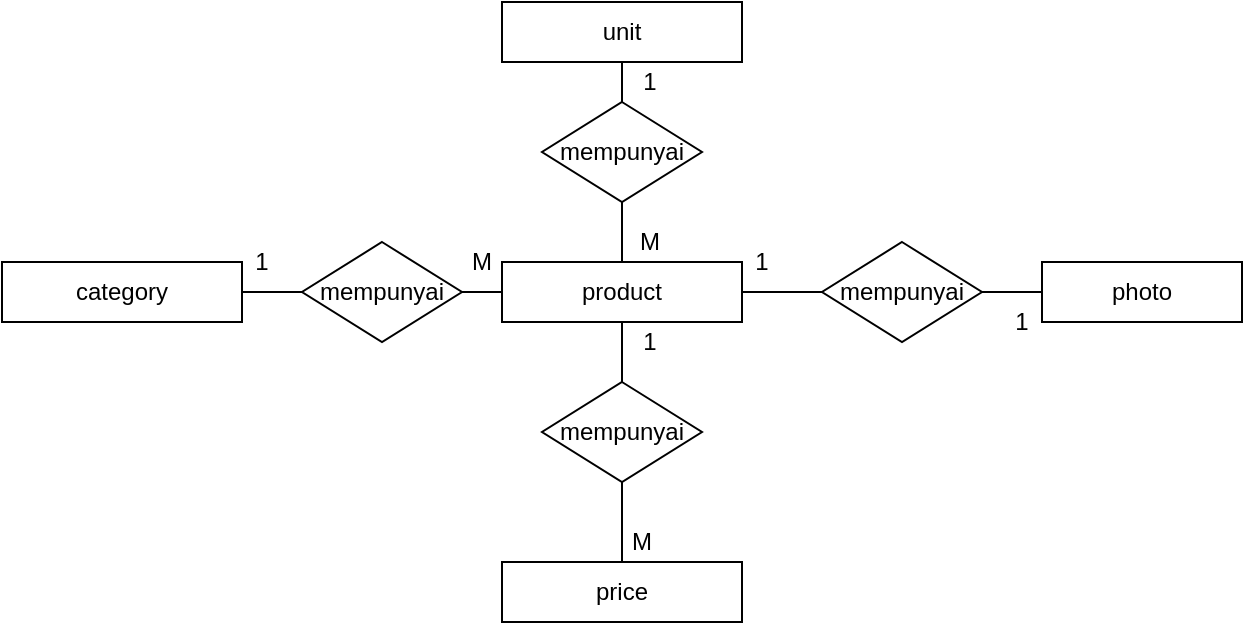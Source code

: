 <mxfile version="13.0.3" type="device" pages="2"><diagram id="oR8fjuOVEgwbDFSpbvrv" name="erd"><mxGraphModel dx="1024" dy="592" grid="1" gridSize="10" guides="1" tooltips="1" connect="1" arrows="1" fold="1" page="1" pageScale="1" pageWidth="827" pageHeight="1169" math="0" shadow="0"><root><mxCell id="0"/><mxCell id="1" parent="0"/><mxCell id="ePapl13FcJxHWqJiTLHy-1" value="category" style="rounded=0;whiteSpace=wrap;html=1;" vertex="1" parent="1"><mxGeometry x="70" y="190" width="120" height="30" as="geometry"/></mxCell><mxCell id="ePapl13FcJxHWqJiTLHy-2" value="mempunyai" style="rhombus;whiteSpace=wrap;html=1;" vertex="1" parent="1"><mxGeometry x="220" y="180" width="80" height="50" as="geometry"/></mxCell><mxCell id="ePapl13FcJxHWqJiTLHy-3" value="product" style="rounded=0;whiteSpace=wrap;html=1;" vertex="1" parent="1"><mxGeometry x="320" y="190" width="120" height="30" as="geometry"/></mxCell><mxCell id="ePapl13FcJxHWqJiTLHy-4" value="" style="endArrow=none;html=1;entryX=1;entryY=0.5;entryDx=0;entryDy=0;" edge="1" parent="1" source="ePapl13FcJxHWqJiTLHy-2" target="ePapl13FcJxHWqJiTLHy-1"><mxGeometry width="50" height="50" relative="1" as="geometry"><mxPoint x="440" y="310" as="sourcePoint"/><mxPoint x="490" y="260" as="targetPoint"/></mxGeometry></mxCell><mxCell id="ePapl13FcJxHWqJiTLHy-5" value="" style="endArrow=none;html=1;" edge="1" parent="1" source="ePapl13FcJxHWqJiTLHy-2" target="ePapl13FcJxHWqJiTLHy-3"><mxGeometry width="50" height="50" relative="1" as="geometry"><mxPoint x="250" y="208" as="sourcePoint"/><mxPoint x="490" y="260" as="targetPoint"/></mxGeometry></mxCell><mxCell id="ePapl13FcJxHWqJiTLHy-6" value="unit" style="rounded=0;whiteSpace=wrap;html=1;" vertex="1" parent="1"><mxGeometry x="320" y="60" width="120" height="30" as="geometry"/></mxCell><mxCell id="ePapl13FcJxHWqJiTLHy-7" value="mempunyai" style="rhombus;whiteSpace=wrap;html=1;" vertex="1" parent="1"><mxGeometry x="340" y="110" width="80" height="50" as="geometry"/></mxCell><mxCell id="ePapl13FcJxHWqJiTLHy-8" value="" style="endArrow=none;html=1;entryX=0.5;entryY=1;entryDx=0;entryDy=0;exitX=0.5;exitY=0;exitDx=0;exitDy=0;" edge="1" parent="1" source="ePapl13FcJxHWqJiTLHy-7" target="ePapl13FcJxHWqJiTLHy-6"><mxGeometry width="50" height="50" relative="1" as="geometry"><mxPoint x="610" y="240" as="sourcePoint"/><mxPoint x="660" y="190" as="targetPoint"/></mxGeometry></mxCell><mxCell id="ePapl13FcJxHWqJiTLHy-9" value="" style="endArrow=none;html=1;" edge="1" parent="1" source="ePapl13FcJxHWqJiTLHy-7" target="ePapl13FcJxHWqJiTLHy-3"><mxGeometry width="50" height="50" relative="1" as="geometry"><mxPoint x="420" y="138" as="sourcePoint"/><mxPoint x="480" y="135" as="targetPoint"/></mxGeometry></mxCell><mxCell id="ePapl13FcJxHWqJiTLHy-11" value="photo" style="rounded=0;whiteSpace=wrap;html=1;" vertex="1" parent="1"><mxGeometry x="590" y="190" width="100" height="30" as="geometry"/></mxCell><mxCell id="ePapl13FcJxHWqJiTLHy-12" value="mempunyai" style="rhombus;whiteSpace=wrap;html=1;" vertex="1" parent="1"><mxGeometry x="480" y="180" width="80" height="50" as="geometry"/></mxCell><mxCell id="ePapl13FcJxHWqJiTLHy-13" value="" style="endArrow=none;html=1;" edge="1" parent="1" source="ePapl13FcJxHWqJiTLHy-12" target="ePapl13FcJxHWqJiTLHy-11"><mxGeometry width="50" height="50" relative="1" as="geometry"><mxPoint x="940" y="310" as="sourcePoint"/><mxPoint x="580" y="205" as="targetPoint"/></mxGeometry></mxCell><mxCell id="ePapl13FcJxHWqJiTLHy-14" value="" style="endArrow=none;html=1;entryX=1;entryY=0.5;entryDx=0;entryDy=0;" edge="1" parent="1" source="ePapl13FcJxHWqJiTLHy-12" target="ePapl13FcJxHWqJiTLHy-3"><mxGeometry width="50" height="50" relative="1" as="geometry"><mxPoint x="750" y="208" as="sourcePoint"/><mxPoint x="820" y="205" as="targetPoint"/></mxGeometry></mxCell><mxCell id="ePapl13FcJxHWqJiTLHy-15" value="price" style="rounded=0;whiteSpace=wrap;html=1;" vertex="1" parent="1"><mxGeometry x="320" y="340" width="120" height="30" as="geometry"/></mxCell><mxCell id="ePapl13FcJxHWqJiTLHy-16" value="mempunyai" style="rhombus;whiteSpace=wrap;html=1;" vertex="1" parent="1"><mxGeometry x="340" y="250" width="80" height="50" as="geometry"/></mxCell><mxCell id="ePapl13FcJxHWqJiTLHy-17" value="" style="endArrow=none;html=1;entryX=0.5;entryY=0;entryDx=0;entryDy=0;" edge="1" parent="1" target="ePapl13FcJxHWqJiTLHy-15"><mxGeometry width="50" height="50" relative="1" as="geometry"><mxPoint x="380" y="300" as="sourcePoint"/><mxPoint x="380" y="330" as="targetPoint"/></mxGeometry></mxCell><mxCell id="ePapl13FcJxHWqJiTLHy-18" value="" style="endArrow=none;html=1;entryX=0.5;entryY=1;entryDx=0;entryDy=0;" edge="1" parent="1" source="ePapl13FcJxHWqJiTLHy-16" target="ePapl13FcJxHWqJiTLHy-3"><mxGeometry width="50" height="50" relative="1" as="geometry"><mxPoint x="420" y="418" as="sourcePoint"/><mxPoint x="380" y="470" as="targetPoint"/></mxGeometry></mxCell><mxCell id="ePapl13FcJxHWqJiTLHy-19" value="1" style="text;html=1;strokeColor=none;fillColor=none;align=center;verticalAlign=middle;whiteSpace=wrap;rounded=0;" vertex="1" parent="1"><mxGeometry x="180" y="180" width="40" height="20" as="geometry"/></mxCell><mxCell id="ePapl13FcJxHWqJiTLHy-20" value="M" style="text;html=1;strokeColor=none;fillColor=none;align=center;verticalAlign=middle;whiteSpace=wrap;rounded=0;" vertex="1" parent="1"><mxGeometry x="290" y="180" width="40" height="20" as="geometry"/></mxCell><mxCell id="ePapl13FcJxHWqJiTLHy-25" value="1" style="text;html=1;strokeColor=none;fillColor=none;align=center;verticalAlign=middle;whiteSpace=wrap;rounded=0;" vertex="1" parent="1"><mxGeometry x="374" y="90" width="40" height="20" as="geometry"/></mxCell><mxCell id="ePapl13FcJxHWqJiTLHy-26" value="1" style="text;html=1;strokeColor=none;fillColor=none;align=center;verticalAlign=middle;whiteSpace=wrap;rounded=0;" vertex="1" parent="1"><mxGeometry x="374" y="220" width="40" height="20" as="geometry"/></mxCell><mxCell id="ePapl13FcJxHWqJiTLHy-27" value="1" style="text;html=1;strokeColor=none;fillColor=none;align=center;verticalAlign=middle;whiteSpace=wrap;rounded=0;" vertex="1" parent="1"><mxGeometry x="560" y="210" width="40" height="20" as="geometry"/></mxCell><mxCell id="ePapl13FcJxHWqJiTLHy-28" value="M" style="text;html=1;strokeColor=none;fillColor=none;align=center;verticalAlign=middle;whiteSpace=wrap;rounded=0;" vertex="1" parent="1"><mxGeometry x="374" y="170" width="40" height="20" as="geometry"/></mxCell><mxCell id="ePapl13FcJxHWqJiTLHy-29" value="M" style="text;html=1;strokeColor=none;fillColor=none;align=center;verticalAlign=middle;whiteSpace=wrap;rounded=0;" vertex="1" parent="1"><mxGeometry x="370" y="320" width="40" height="20" as="geometry"/></mxCell><mxCell id="-Rpic_NfKsmFPeYXQjvf-1" value="1" style="text;html=1;strokeColor=none;fillColor=none;align=center;verticalAlign=middle;whiteSpace=wrap;rounded=0;" vertex="1" parent="1"><mxGeometry x="430" y="180" width="40" height="20" as="geometry"/></mxCell></root></mxGraphModel></diagram><diagram id="bFOsJaAv4Mp9o2j9Hjlk" name="eer"><mxGraphModel dx="1024" dy="592" grid="1" gridSize="10" guides="1" tooltips="1" connect="1" arrows="1" fold="1" page="1" pageScale="1" pageWidth="827" pageHeight="1169" math="0" shadow="0"><root><mxCell id="ussm4xLbXhnUTMDc0jXj-0"/><mxCell id="ussm4xLbXhnUTMDc0jXj-1" parent="ussm4xLbXhnUTMDc0jXj-0"/><mxCell id="NW-oxElW_mW7IajSECKH-0" value="category" style="rounded=0;whiteSpace=wrap;html=1;" vertex="1" parent="ussm4xLbXhnUTMDc0jXj-1"><mxGeometry x="70" y="190" width="120" height="30" as="geometry"/></mxCell><mxCell id="NW-oxElW_mW7IajSECKH-1" value="mempunyai" style="rhombus;whiteSpace=wrap;html=1;" vertex="1" parent="ussm4xLbXhnUTMDc0jXj-1"><mxGeometry x="220" y="180" width="80" height="50" as="geometry"/></mxCell><mxCell id="NW-oxElW_mW7IajSECKH-2" value="product" style="rounded=0;whiteSpace=wrap;html=1;" vertex="1" parent="ussm4xLbXhnUTMDc0jXj-1"><mxGeometry x="320" y="190" width="120" height="30" as="geometry"/></mxCell><mxCell id="NW-oxElW_mW7IajSECKH-3" value="" style="endArrow=ERone;html=1;entryX=1;entryY=0.5;entryDx=0;entryDy=0;startArrow=none;startFill=0;endFill=0;" edge="1" parent="ussm4xLbXhnUTMDc0jXj-1" source="NW-oxElW_mW7IajSECKH-1" target="NW-oxElW_mW7IajSECKH-0"><mxGeometry width="50" height="50" relative="1" as="geometry"><mxPoint x="440" y="310" as="sourcePoint"/><mxPoint x="490" y="260" as="targetPoint"/></mxGeometry></mxCell><mxCell id="NW-oxElW_mW7IajSECKH-4" value="" style="endArrow=ERmandOne;html=1;endFill=0;" edge="1" parent="ussm4xLbXhnUTMDc0jXj-1" source="NW-oxElW_mW7IajSECKH-1" target="NW-oxElW_mW7IajSECKH-2"><mxGeometry width="50" height="50" relative="1" as="geometry"><mxPoint x="250" y="208" as="sourcePoint"/><mxPoint x="490" y="260" as="targetPoint"/></mxGeometry></mxCell><mxCell id="NW-oxElW_mW7IajSECKH-5" value="unit" style="rounded=0;whiteSpace=wrap;html=1;" vertex="1" parent="ussm4xLbXhnUTMDc0jXj-1"><mxGeometry x="320" y="60" width="120" height="30" as="geometry"/></mxCell><mxCell id="NW-oxElW_mW7IajSECKH-6" value="mempunyai" style="rhombus;whiteSpace=wrap;html=1;" vertex="1" parent="ussm4xLbXhnUTMDc0jXj-1"><mxGeometry x="340" y="110" width="80" height="50" as="geometry"/></mxCell><mxCell id="NW-oxElW_mW7IajSECKH-7" value="" style="endArrow=ERone;html=1;entryX=0.5;entryY=1;entryDx=0;entryDy=0;exitX=0.5;exitY=0;exitDx=0;exitDy=0;endFill=0;" edge="1" parent="ussm4xLbXhnUTMDc0jXj-1" source="NW-oxElW_mW7IajSECKH-6" target="NW-oxElW_mW7IajSECKH-5"><mxGeometry width="50" height="50" relative="1" as="geometry"><mxPoint x="610" y="240" as="sourcePoint"/><mxPoint x="660" y="190" as="targetPoint"/></mxGeometry></mxCell><mxCell id="NW-oxElW_mW7IajSECKH-8" value="" style="endArrow=ERmandOne;html=1;endFill=0;" edge="1" parent="ussm4xLbXhnUTMDc0jXj-1" source="NW-oxElW_mW7IajSECKH-6" target="NW-oxElW_mW7IajSECKH-2"><mxGeometry width="50" height="50" relative="1" as="geometry"><mxPoint x="420" y="138" as="sourcePoint"/><mxPoint x="480" y="135" as="targetPoint"/></mxGeometry></mxCell><mxCell id="NW-oxElW_mW7IajSECKH-9" value="photo" style="rounded=0;whiteSpace=wrap;html=1;" vertex="1" parent="ussm4xLbXhnUTMDc0jXj-1"><mxGeometry x="590" y="190" width="100" height="30" as="geometry"/></mxCell><mxCell id="NW-oxElW_mW7IajSECKH-10" value="mempunyai" style="rhombus;whiteSpace=wrap;html=1;" vertex="1" parent="ussm4xLbXhnUTMDc0jXj-1"><mxGeometry x="480" y="180" width="80" height="50" as="geometry"/></mxCell><mxCell id="NW-oxElW_mW7IajSECKH-11" value="" style="endArrow=ERone;html=1;endFill=0;" edge="1" parent="ussm4xLbXhnUTMDc0jXj-1" source="NW-oxElW_mW7IajSECKH-10" target="NW-oxElW_mW7IajSECKH-9"><mxGeometry width="50" height="50" relative="1" as="geometry"><mxPoint x="940" y="310" as="sourcePoint"/><mxPoint x="580" y="205" as="targetPoint"/></mxGeometry></mxCell><mxCell id="NW-oxElW_mW7IajSECKH-12" value="" style="endArrow=ERone;html=1;entryX=1;entryY=0.5;entryDx=0;entryDy=0;endFill=0;" edge="1" parent="ussm4xLbXhnUTMDc0jXj-1" source="NW-oxElW_mW7IajSECKH-10" target="NW-oxElW_mW7IajSECKH-2"><mxGeometry width="50" height="50" relative="1" as="geometry"><mxPoint x="750" y="208" as="sourcePoint"/><mxPoint x="820" y="205" as="targetPoint"/></mxGeometry></mxCell><mxCell id="NW-oxElW_mW7IajSECKH-13" value="price" style="rounded=0;whiteSpace=wrap;html=1;" vertex="1" parent="ussm4xLbXhnUTMDc0jXj-1"><mxGeometry x="320" y="340" width="120" height="30" as="geometry"/></mxCell><mxCell id="NW-oxElW_mW7IajSECKH-14" value="mempunyai" style="rhombus;whiteSpace=wrap;html=1;" vertex="1" parent="ussm4xLbXhnUTMDc0jXj-1"><mxGeometry x="340" y="250" width="80" height="50" as="geometry"/></mxCell><mxCell id="NW-oxElW_mW7IajSECKH-15" value="" style="endArrow=ERmandOne;html=1;entryX=0.5;entryY=0;entryDx=0;entryDy=0;endFill=0;" edge="1" parent="ussm4xLbXhnUTMDc0jXj-1" target="NW-oxElW_mW7IajSECKH-13"><mxGeometry width="50" height="50" relative="1" as="geometry"><mxPoint x="380" y="300" as="sourcePoint"/><mxPoint x="380" y="330" as="targetPoint"/></mxGeometry></mxCell><mxCell id="NW-oxElW_mW7IajSECKH-16" value="" style="endArrow=ERone;html=1;entryX=0.5;entryY=1;entryDx=0;entryDy=0;endFill=0;" edge="1" parent="ussm4xLbXhnUTMDc0jXj-1" source="NW-oxElW_mW7IajSECKH-14" target="NW-oxElW_mW7IajSECKH-2"><mxGeometry width="50" height="50" relative="1" as="geometry"><mxPoint x="420" y="418" as="sourcePoint"/><mxPoint x="380" y="470" as="targetPoint"/></mxGeometry></mxCell></root></mxGraphModel></diagram></mxfile>